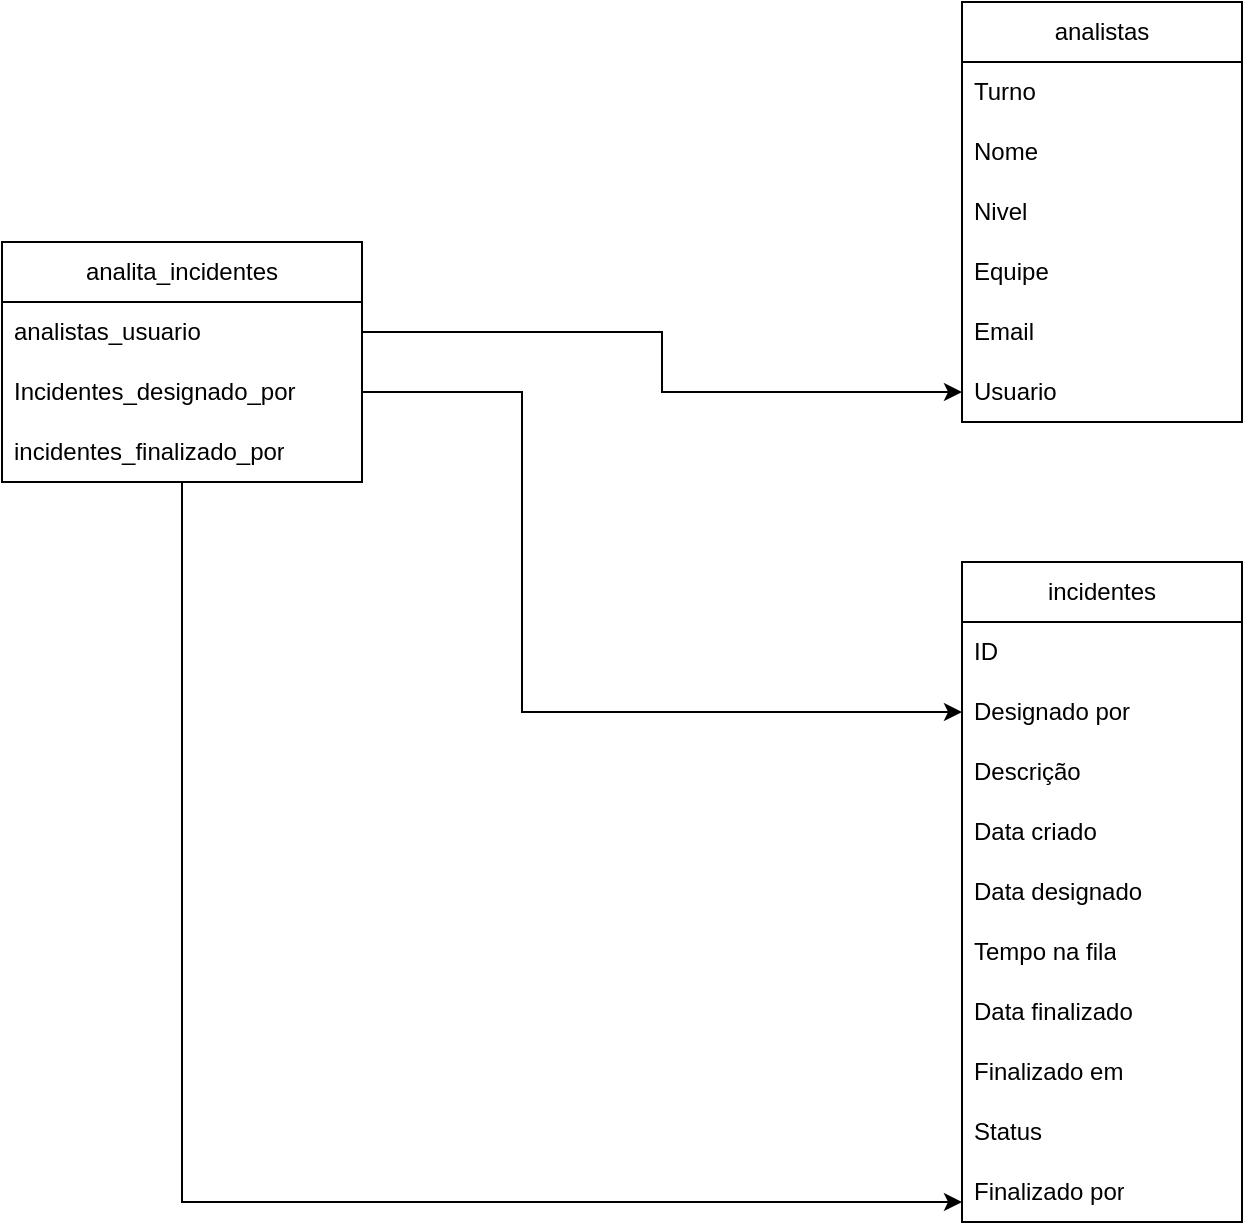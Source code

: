 <mxfile version="25.0.3">
  <diagram name="Página-1" id="a4t5JZrf6y4E8Jxn29ND">
    <mxGraphModel dx="1434" dy="753" grid="1" gridSize="10" guides="1" tooltips="1" connect="1" arrows="1" fold="1" page="1" pageScale="1" pageWidth="827" pageHeight="1169" math="0" shadow="0">
      <root>
        <mxCell id="0" />
        <mxCell id="1" parent="0" />
        <mxCell id="i9Tfo2W1tdN5UiFWFW_v-2" value="analistas" style="swimlane;fontStyle=0;childLayout=stackLayout;horizontal=1;startSize=30;horizontalStack=0;resizeParent=1;resizeParentMax=0;resizeLast=0;collapsible=1;marginBottom=0;whiteSpace=wrap;html=1;" parent="1" vertex="1">
          <mxGeometry x="660" y="40" width="140" height="210" as="geometry" />
        </mxCell>
        <mxCell id="i9Tfo2W1tdN5UiFWFW_v-3" value="Turno" style="text;strokeColor=none;fillColor=none;align=left;verticalAlign=middle;spacingLeft=4;spacingRight=4;overflow=hidden;points=[[0,0.5],[1,0.5]];portConstraint=eastwest;rotatable=0;whiteSpace=wrap;html=1;" parent="i9Tfo2W1tdN5UiFWFW_v-2" vertex="1">
          <mxGeometry y="30" width="140" height="30" as="geometry" />
        </mxCell>
        <mxCell id="i9Tfo2W1tdN5UiFWFW_v-4" value="Nome" style="text;strokeColor=none;fillColor=none;align=left;verticalAlign=middle;spacingLeft=4;spacingRight=4;overflow=hidden;points=[[0,0.5],[1,0.5]];portConstraint=eastwest;rotatable=0;whiteSpace=wrap;html=1;" parent="i9Tfo2W1tdN5UiFWFW_v-2" vertex="1">
          <mxGeometry y="60" width="140" height="30" as="geometry" />
        </mxCell>
        <mxCell id="i9Tfo2W1tdN5UiFWFW_v-5" value="Nivel" style="text;strokeColor=none;fillColor=none;align=left;verticalAlign=middle;spacingLeft=4;spacingRight=4;overflow=hidden;points=[[0,0.5],[1,0.5]];portConstraint=eastwest;rotatable=0;whiteSpace=wrap;html=1;" parent="i9Tfo2W1tdN5UiFWFW_v-2" vertex="1">
          <mxGeometry y="90" width="140" height="30" as="geometry" />
        </mxCell>
        <mxCell id="i9Tfo2W1tdN5UiFWFW_v-7" value="Equipe" style="text;strokeColor=none;fillColor=none;align=left;verticalAlign=middle;spacingLeft=4;spacingRight=4;overflow=hidden;points=[[0,0.5],[1,0.5]];portConstraint=eastwest;rotatable=0;whiteSpace=wrap;html=1;" parent="i9Tfo2W1tdN5UiFWFW_v-2" vertex="1">
          <mxGeometry y="120" width="140" height="30" as="geometry" />
        </mxCell>
        <mxCell id="i9Tfo2W1tdN5UiFWFW_v-8" value="Email" style="text;strokeColor=none;fillColor=none;align=left;verticalAlign=middle;spacingLeft=4;spacingRight=4;overflow=hidden;points=[[0,0.5],[1,0.5]];portConstraint=eastwest;rotatable=0;whiteSpace=wrap;html=1;" parent="i9Tfo2W1tdN5UiFWFW_v-2" vertex="1">
          <mxGeometry y="150" width="140" height="30" as="geometry" />
        </mxCell>
        <mxCell id="i9Tfo2W1tdN5UiFWFW_v-9" value="Usuario" style="text;strokeColor=none;fillColor=none;align=left;verticalAlign=middle;spacingLeft=4;spacingRight=4;overflow=hidden;points=[[0,0.5],[1,0.5]];portConstraint=eastwest;rotatable=0;whiteSpace=wrap;html=1;" parent="i9Tfo2W1tdN5UiFWFW_v-2" vertex="1">
          <mxGeometry y="180" width="140" height="30" as="geometry" />
        </mxCell>
        <mxCell id="i9Tfo2W1tdN5UiFWFW_v-10" value="incidentes" style="swimlane;fontStyle=0;childLayout=stackLayout;horizontal=1;startSize=30;horizontalStack=0;resizeParent=1;resizeParentMax=0;resizeLast=0;collapsible=1;marginBottom=0;whiteSpace=wrap;html=1;" parent="1" vertex="1">
          <mxGeometry x="660" y="320" width="140" height="330" as="geometry" />
        </mxCell>
        <mxCell id="i9Tfo2W1tdN5UiFWFW_v-11" value="ID" style="text;strokeColor=none;fillColor=none;align=left;verticalAlign=middle;spacingLeft=4;spacingRight=4;overflow=hidden;points=[[0,0.5],[1,0.5]];portConstraint=eastwest;rotatable=0;whiteSpace=wrap;html=1;" parent="i9Tfo2W1tdN5UiFWFW_v-10" vertex="1">
          <mxGeometry y="30" width="140" height="30" as="geometry" />
        </mxCell>
        <mxCell id="i9Tfo2W1tdN5UiFWFW_v-12" value="Designado por" style="text;strokeColor=none;fillColor=none;align=left;verticalAlign=middle;spacingLeft=4;spacingRight=4;overflow=hidden;points=[[0,0.5],[1,0.5]];portConstraint=eastwest;rotatable=0;whiteSpace=wrap;html=1;" parent="i9Tfo2W1tdN5UiFWFW_v-10" vertex="1">
          <mxGeometry y="60" width="140" height="30" as="geometry" />
        </mxCell>
        <mxCell id="i9Tfo2W1tdN5UiFWFW_v-13" value="Descrição" style="text;strokeColor=none;fillColor=none;align=left;verticalAlign=middle;spacingLeft=4;spacingRight=4;overflow=hidden;points=[[0,0.5],[1,0.5]];portConstraint=eastwest;rotatable=0;whiteSpace=wrap;html=1;" parent="i9Tfo2W1tdN5UiFWFW_v-10" vertex="1">
          <mxGeometry y="90" width="140" height="30" as="geometry" />
        </mxCell>
        <mxCell id="i9Tfo2W1tdN5UiFWFW_v-14" value="Data criado" style="text;strokeColor=none;fillColor=none;align=left;verticalAlign=middle;spacingLeft=4;spacingRight=4;overflow=hidden;points=[[0,0.5],[1,0.5]];portConstraint=eastwest;rotatable=0;whiteSpace=wrap;html=1;" parent="i9Tfo2W1tdN5UiFWFW_v-10" vertex="1">
          <mxGeometry y="120" width="140" height="30" as="geometry" />
        </mxCell>
        <mxCell id="i9Tfo2W1tdN5UiFWFW_v-15" value="Data designado" style="text;strokeColor=none;fillColor=none;align=left;verticalAlign=middle;spacingLeft=4;spacingRight=4;overflow=hidden;points=[[0,0.5],[1,0.5]];portConstraint=eastwest;rotatable=0;whiteSpace=wrap;html=1;" parent="i9Tfo2W1tdN5UiFWFW_v-10" vertex="1">
          <mxGeometry y="150" width="140" height="30" as="geometry" />
        </mxCell>
        <mxCell id="i9Tfo2W1tdN5UiFWFW_v-16" value="Tempo na fila" style="text;strokeColor=none;fillColor=none;align=left;verticalAlign=middle;spacingLeft=4;spacingRight=4;overflow=hidden;points=[[0,0.5],[1,0.5]];portConstraint=eastwest;rotatable=0;whiteSpace=wrap;html=1;" parent="i9Tfo2W1tdN5UiFWFW_v-10" vertex="1">
          <mxGeometry y="180" width="140" height="30" as="geometry" />
        </mxCell>
        <mxCell id="i9Tfo2W1tdN5UiFWFW_v-17" value="Data finalizado" style="text;strokeColor=none;fillColor=none;align=left;verticalAlign=middle;spacingLeft=4;spacingRight=4;overflow=hidden;points=[[0,0.5],[1,0.5]];portConstraint=eastwest;rotatable=0;whiteSpace=wrap;html=1;" parent="i9Tfo2W1tdN5UiFWFW_v-10" vertex="1">
          <mxGeometry y="210" width="140" height="30" as="geometry" />
        </mxCell>
        <mxCell id="i9Tfo2W1tdN5UiFWFW_v-18" value="Finalizado em" style="text;strokeColor=none;fillColor=none;align=left;verticalAlign=middle;spacingLeft=4;spacingRight=4;overflow=hidden;points=[[0,0.5],[1,0.5]];portConstraint=eastwest;rotatable=0;whiteSpace=wrap;html=1;" parent="i9Tfo2W1tdN5UiFWFW_v-10" vertex="1">
          <mxGeometry y="240" width="140" height="30" as="geometry" />
        </mxCell>
        <mxCell id="i9Tfo2W1tdN5UiFWFW_v-19" value="Status" style="text;strokeColor=none;fillColor=none;align=left;verticalAlign=middle;spacingLeft=4;spacingRight=4;overflow=hidden;points=[[0,0.5],[1,0.5]];portConstraint=eastwest;rotatable=0;whiteSpace=wrap;html=1;" parent="i9Tfo2W1tdN5UiFWFW_v-10" vertex="1">
          <mxGeometry y="270" width="140" height="30" as="geometry" />
        </mxCell>
        <mxCell id="i9Tfo2W1tdN5UiFWFW_v-21" value="Finalizado por" style="text;strokeColor=none;fillColor=none;align=left;verticalAlign=middle;spacingLeft=4;spacingRight=4;overflow=hidden;points=[[0,0.5],[1,0.5]];portConstraint=eastwest;rotatable=0;whiteSpace=wrap;html=1;" parent="i9Tfo2W1tdN5UiFWFW_v-10" vertex="1">
          <mxGeometry y="300" width="140" height="30" as="geometry" />
        </mxCell>
        <mxCell id="i9Tfo2W1tdN5UiFWFW_v-22" value="analita_incidentes" style="swimlane;fontStyle=0;childLayout=stackLayout;horizontal=1;startSize=30;horizontalStack=0;resizeParent=1;resizeParentMax=0;resizeLast=0;collapsible=1;marginBottom=0;whiteSpace=wrap;html=1;" parent="1" vertex="1">
          <mxGeometry x="180" y="160" width="180" height="120" as="geometry" />
        </mxCell>
        <mxCell id="i9Tfo2W1tdN5UiFWFW_v-25" value="analistas_usuario" style="text;strokeColor=none;fillColor=none;align=left;verticalAlign=middle;spacingLeft=4;spacingRight=4;overflow=hidden;points=[[0,0.5],[1,0.5]];portConstraint=eastwest;rotatable=0;whiteSpace=wrap;html=1;" parent="i9Tfo2W1tdN5UiFWFW_v-22" vertex="1">
          <mxGeometry y="30" width="180" height="30" as="geometry" />
        </mxCell>
        <mxCell id="i9Tfo2W1tdN5UiFWFW_v-23" value="&lt;div&gt;Incidentes_designado_por&lt;/div&gt;" style="text;strokeColor=none;fillColor=none;align=left;verticalAlign=middle;spacingLeft=4;spacingRight=4;overflow=hidden;points=[[0,0.5],[1,0.5]];portConstraint=eastwest;rotatable=0;whiteSpace=wrap;html=1;" parent="i9Tfo2W1tdN5UiFWFW_v-22" vertex="1">
          <mxGeometry y="60" width="180" height="30" as="geometry" />
        </mxCell>
        <mxCell id="i9Tfo2W1tdN5UiFWFW_v-24" value="&lt;div&gt;incidentes_finalizado_por&lt;/div&gt;" style="text;strokeColor=none;fillColor=none;align=left;verticalAlign=middle;spacingLeft=4;spacingRight=4;overflow=hidden;points=[[0,0.5],[1,0.5]];portConstraint=eastwest;rotatable=0;whiteSpace=wrap;html=1;" parent="i9Tfo2W1tdN5UiFWFW_v-22" vertex="1">
          <mxGeometry y="90" width="180" height="30" as="geometry" />
        </mxCell>
        <mxCell id="i9Tfo2W1tdN5UiFWFW_v-26" style="edgeStyle=orthogonalEdgeStyle;rounded=0;orthogonalLoop=1;jettySize=auto;html=1;" parent="1" source="i9Tfo2W1tdN5UiFWFW_v-25" target="i9Tfo2W1tdN5UiFWFW_v-9" edge="1">
          <mxGeometry relative="1" as="geometry" />
        </mxCell>
        <mxCell id="i9Tfo2W1tdN5UiFWFW_v-27" style="edgeStyle=orthogonalEdgeStyle;rounded=0;orthogonalLoop=1;jettySize=auto;html=1;" parent="1" source="i9Tfo2W1tdN5UiFWFW_v-24" target="i9Tfo2W1tdN5UiFWFW_v-21" edge="1">
          <mxGeometry relative="1" as="geometry">
            <Array as="points">
              <mxPoint x="270" y="640" />
            </Array>
          </mxGeometry>
        </mxCell>
        <mxCell id="i9Tfo2W1tdN5UiFWFW_v-29" style="edgeStyle=orthogonalEdgeStyle;rounded=0;orthogonalLoop=1;jettySize=auto;html=1;" parent="1" source="i9Tfo2W1tdN5UiFWFW_v-23" target="i9Tfo2W1tdN5UiFWFW_v-12" edge="1">
          <mxGeometry relative="1" as="geometry">
            <Array as="points">
              <mxPoint x="440" y="235" />
              <mxPoint x="440" y="395" />
            </Array>
          </mxGeometry>
        </mxCell>
      </root>
    </mxGraphModel>
  </diagram>
</mxfile>
